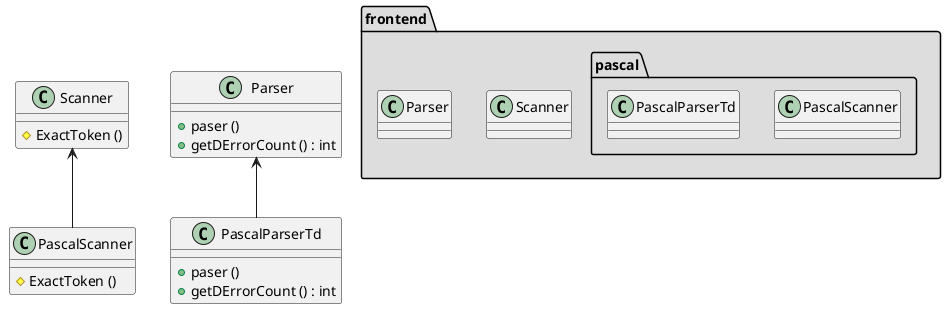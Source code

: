 @startuml



package "frontend" #DDDDDD {
  Parser .[hidden]r Scanner
}

class "Parser" as Parser {
+ paser ()
+ getDErrorCount () : int
}

class "Scanner" as Scanner {
# ExactToken ()
}

package "frontend.pascal" #DDDDDD {
  PascalParserTd .[hidden]r PascalScanner
}

class "PascalParserTd" as PascalParserTd {
+ paser ()
+ getDErrorCount () : int
}

class "PascalScanner" as PascalScanner {
# ExactToken ()
}

PascalParserTd -u-> Parser
PascalScanner -u-> Scanner

@enduml
